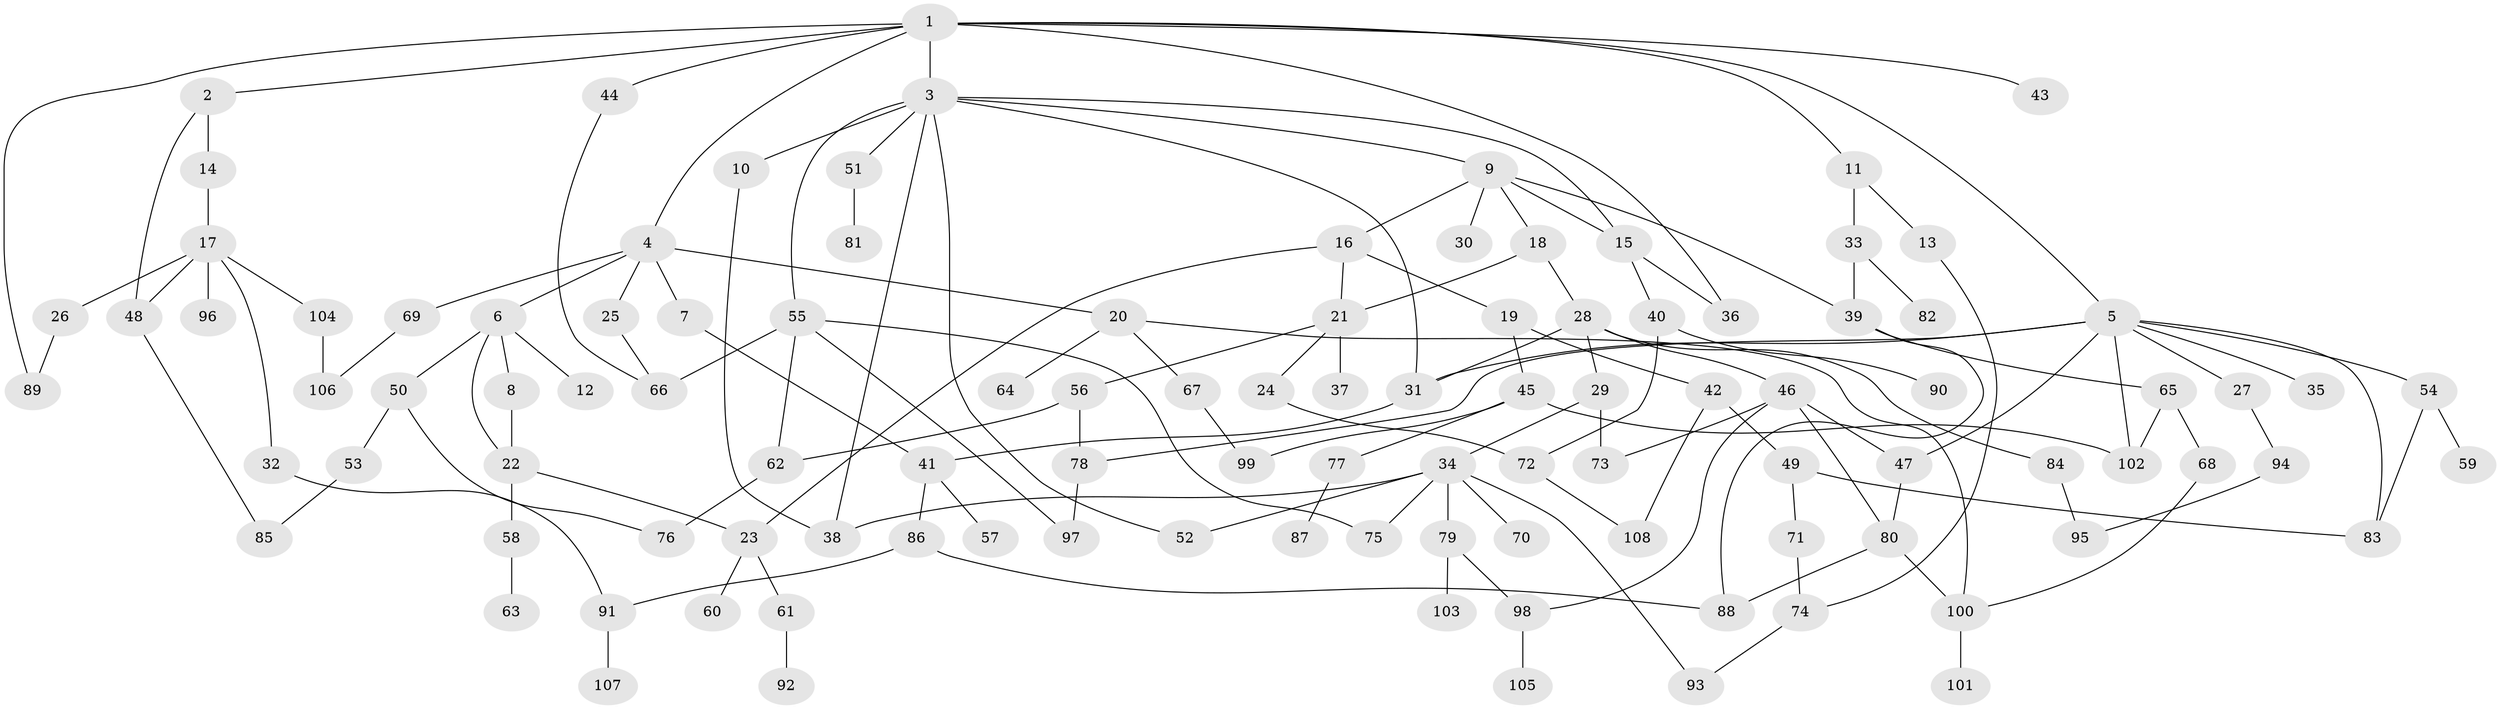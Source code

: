 // Generated by graph-tools (version 1.1) at 2025/25/03/09/25 03:25:34]
// undirected, 108 vertices, 149 edges
graph export_dot {
graph [start="1"]
  node [color=gray90,style=filled];
  1;
  2;
  3;
  4;
  5;
  6;
  7;
  8;
  9;
  10;
  11;
  12;
  13;
  14;
  15;
  16;
  17;
  18;
  19;
  20;
  21;
  22;
  23;
  24;
  25;
  26;
  27;
  28;
  29;
  30;
  31;
  32;
  33;
  34;
  35;
  36;
  37;
  38;
  39;
  40;
  41;
  42;
  43;
  44;
  45;
  46;
  47;
  48;
  49;
  50;
  51;
  52;
  53;
  54;
  55;
  56;
  57;
  58;
  59;
  60;
  61;
  62;
  63;
  64;
  65;
  66;
  67;
  68;
  69;
  70;
  71;
  72;
  73;
  74;
  75;
  76;
  77;
  78;
  79;
  80;
  81;
  82;
  83;
  84;
  85;
  86;
  87;
  88;
  89;
  90;
  91;
  92;
  93;
  94;
  95;
  96;
  97;
  98;
  99;
  100;
  101;
  102;
  103;
  104;
  105;
  106;
  107;
  108;
  1 -- 2;
  1 -- 3;
  1 -- 4;
  1 -- 5;
  1 -- 11;
  1 -- 36;
  1 -- 43;
  1 -- 44;
  1 -- 89;
  2 -- 14;
  2 -- 48;
  3 -- 9;
  3 -- 10;
  3 -- 51;
  3 -- 55;
  3 -- 52;
  3 -- 31;
  3 -- 15;
  3 -- 38;
  4 -- 6;
  4 -- 7;
  4 -- 20;
  4 -- 25;
  4 -- 69;
  5 -- 27;
  5 -- 31;
  5 -- 35;
  5 -- 47;
  5 -- 54;
  5 -- 78;
  5 -- 83;
  5 -- 102;
  6 -- 8;
  6 -- 12;
  6 -- 50;
  6 -- 22;
  7 -- 41;
  8 -- 22;
  9 -- 15;
  9 -- 16;
  9 -- 18;
  9 -- 30;
  9 -- 39;
  10 -- 38;
  11 -- 13;
  11 -- 33;
  13 -- 74;
  14 -- 17;
  15 -- 40;
  15 -- 36;
  16 -- 19;
  16 -- 21;
  16 -- 23;
  17 -- 26;
  17 -- 32;
  17 -- 96;
  17 -- 104;
  17 -- 48;
  18 -- 28;
  18 -- 21;
  19 -- 42;
  19 -- 45;
  20 -- 64;
  20 -- 67;
  20 -- 100;
  21 -- 24;
  21 -- 37;
  21 -- 56;
  22 -- 58;
  22 -- 23;
  23 -- 60;
  23 -- 61;
  24 -- 72;
  25 -- 66;
  26 -- 89;
  27 -- 94;
  28 -- 29;
  28 -- 46;
  28 -- 84;
  28 -- 31;
  29 -- 34;
  29 -- 73;
  31 -- 41;
  32 -- 91;
  33 -- 39;
  33 -- 82;
  34 -- 38;
  34 -- 52;
  34 -- 70;
  34 -- 79;
  34 -- 93;
  34 -- 75;
  39 -- 65;
  39 -- 88;
  40 -- 90;
  40 -- 72;
  41 -- 57;
  41 -- 86;
  42 -- 49;
  42 -- 108;
  44 -- 66;
  45 -- 77;
  45 -- 99;
  45 -- 102;
  46 -- 73;
  46 -- 80;
  46 -- 47;
  46 -- 98;
  47 -- 80;
  48 -- 85;
  49 -- 71;
  49 -- 83;
  50 -- 53;
  50 -- 76;
  51 -- 81;
  53 -- 85;
  54 -- 59;
  54 -- 83;
  55 -- 62;
  55 -- 75;
  55 -- 66;
  55 -- 97;
  56 -- 62;
  56 -- 78;
  58 -- 63;
  61 -- 92;
  62 -- 76;
  65 -- 68;
  65 -- 102;
  67 -- 99;
  68 -- 100;
  69 -- 106;
  71 -- 74;
  72 -- 108;
  74 -- 93;
  77 -- 87;
  78 -- 97;
  79 -- 98;
  79 -- 103;
  80 -- 100;
  80 -- 88;
  84 -- 95;
  86 -- 88;
  86 -- 91;
  91 -- 107;
  94 -- 95;
  98 -- 105;
  100 -- 101;
  104 -- 106;
}
